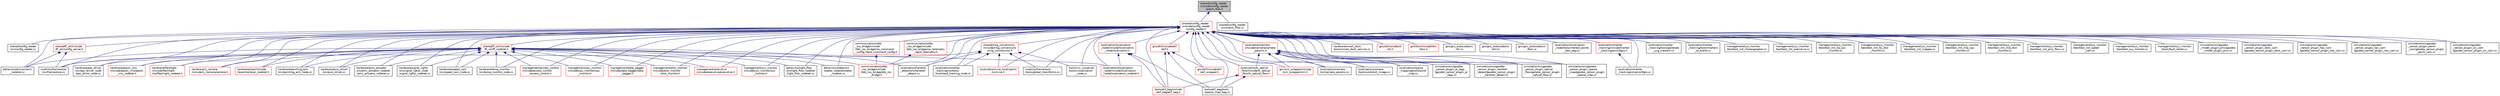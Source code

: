 digraph "shared/config_reader/include/config_reader/watch_files.h"
{
 // LATEX_PDF_SIZE
  edge [fontname="Helvetica",fontsize="10",labelfontname="Helvetica",labelfontsize="10"];
  node [fontname="Helvetica",fontsize="10",shape=record];
  Node1 [label="shared/config_reader\l/include/config_reader\l/watch_files.h",height=0.2,width=0.4,color="black", fillcolor="grey75", style="filled", fontcolor="black",tooltip=" "];
  Node1 -> Node2 [dir="back",color="midnightblue",fontsize="10",style="solid",fontname="Helvetica"];
  Node2 [label="shared/config_reader\l/include/config_reader\l/config_reader.h",height=0.2,width=0.4,color="red", fillcolor="white", style="filled",URL="$config__reader_8h.html",tooltip=" "];
  Node2 -> Node3 [dir="back",color="midnightblue",fontsize="10",style="solid",fontname="Helvetica"];
  Node3 [label="shared/config_reader\l/src/config_reader.cc",height=0.2,width=0.4,color="black", fillcolor="white", style="filled",URL="$config__reader_8cc.html",tooltip=" "];
  Node2 -> Node4 [dir="back",color="midnightblue",fontsize="10",style="solid",fontname="Helvetica"];
  Node4 [label="shared/ff_util/include\l/ff_util/config_server.h",height=0.2,width=0.4,color="red", fillcolor="white", style="filled",URL="$config__server_8h.html",tooltip=" "];
  Node4 -> Node13 [dir="back",color="midnightblue",fontsize="10",style="solid",fontname="Helvetica"];
  Node13 [label="mobility/framestore\l/src/framestore.cc",height=0.2,width=0.4,color="black", fillcolor="white", style="filled",URL="$framestore_8cc.html",tooltip=" "];
  Node4 -> Node19 [dir="back",color="midnightblue",fontsize="10",style="solid",fontname="Helvetica"];
  Node19 [label="behaviors/arm/src/arm\l_nodelet.cc",height=0.2,width=0.4,color="black", fillcolor="white", style="filled",URL="$arm__nodelet_8cc.html",tooltip=" "];
  Node2 -> Node22 [dir="back",color="midnightblue",fontsize="10",style="solid",fontname="Helvetica"];
  Node22 [label="shared/ff_util/include\l/ff_util/ff_nodelet.h",height=0.2,width=0.4,color="red", fillcolor="white", style="filled",URL="$ff__nodelet_8h.html",tooltip=" "];
  Node22 -> Node32 [dir="back",color="midnightblue",fontsize="10",style="solid",fontname="Helvetica"];
  Node32 [label="hardware/eps_driver\l/src/eps_driver_node\l/eps_driver_node.cc",height=0.2,width=0.4,color="black", fillcolor="white", style="filled",URL="$eps__driver__node_8cc.html",tooltip=" "];
  Node22 -> Node33 [dir="back",color="midnightblue",fontsize="10",style="solid",fontname="Helvetica"];
  Node33 [label="hardware/epson_imu\l/include/epson_imu/epson\l_imu_nodelet.h",height=0.2,width=0.4,color="red", fillcolor="white", style="filled",URL="$epson__imu__nodelet_8h.html",tooltip=" "];
  Node22 -> Node35 [dir="back",color="midnightblue",fontsize="10",style="solid",fontname="Helvetica"];
  Node35 [label="hardware/flashlight\l/include/flashlight\l/ros/flashlight_nodelet.h",height=0.2,width=0.4,color="red", fillcolor="white", style="filled",URL="$flashlight__nodelet_8h.html",tooltip=" "];
  Node22 -> Node37 [dir="back",color="midnightblue",fontsize="10",style="solid",fontname="Helvetica"];
  Node37 [label="hardware/is_camera\l/include/is_camera/camera.h",height=0.2,width=0.4,color="red", fillcolor="white", style="filled",URL="$camera_8h.html",tooltip=" "];
  Node22 -> Node39 [dir="back",color="midnightblue",fontsize="10",style="solid",fontname="Helvetica"];
  Node39 [label="hardware/laser/include\l/laser/ros/laser_nodelet.h",height=0.2,width=0.4,color="red", fillcolor="white", style="filled",URL="$laser__nodelet_8h.html",tooltip=" "];
  Node22 -> Node41 [dir="back",color="midnightblue",fontsize="10",style="solid",fontname="Helvetica"];
  Node41 [label="hardware/perching_arm\l/src/perching_arm_node.cc",height=0.2,width=0.4,color="black", fillcolor="white", style="filled",URL="$perching__arm__node_8cc.html",tooltip=" "];
  Node22 -> Node42 [dir="back",color="midnightblue",fontsize="10",style="solid",fontname="Helvetica"];
  Node42 [label="hardware/pico_driver\l/src/pico_driver.cc",height=0.2,width=0.4,color="black", fillcolor="white", style="filled",URL="$pico__driver_8cc.html",tooltip=" "];
  Node22 -> Node43 [dir="back",color="midnightblue",fontsize="10",style="solid",fontname="Helvetica"];
  Node43 [label="hardware/pmc_actuator\l/src/pmc_actuator_nodelet\l/pmc_actuator_nodelet.cc",height=0.2,width=0.4,color="black", fillcolor="white", style="filled",URL="$pmc__actuator__nodelet_8cc.html",tooltip=" "];
  Node22 -> Node44 [dir="back",color="midnightblue",fontsize="10",style="solid",fontname="Helvetica"];
  Node44 [label="hardware/signal_lights\l/src/signal_lights_node\l/signal_lights_nodelet.cc",height=0.2,width=0.4,color="black", fillcolor="white", style="filled",URL="$signal__lights__nodelet_8cc.html",tooltip=" "];
  Node22 -> Node45 [dir="back",color="midnightblue",fontsize="10",style="solid",fontname="Helvetica"];
  Node45 [label="hardware/speed_cam\l/src/speed_cam_node.cc",height=0.2,width=0.4,color="black", fillcolor="white", style="filled",URL="$speed__cam__node_8cc.html",tooltip=" "];
  Node22 -> Node46 [dir="back",color="midnightblue",fontsize="10",style="solid",fontname="Helvetica"];
  Node46 [label="hardware/temp_monitor\l/src/temp_monitor_node.cc",height=0.2,width=0.4,color="black", fillcolor="white", style="filled",URL="$temp__monitor__node_8cc.html",tooltip=" "];
  Node22 -> Node54 [dir="back",color="midnightblue",fontsize="10",style="solid",fontname="Helvetica"];
  Node54 [label="communications/dds\l_ros_bridge/include\l/dds_ros_bridge/dds_ros\l_bridge.h",height=0.2,width=0.4,color="red", fillcolor="white", style="filled",URL="$dds__ros__bridge_8h.html",tooltip=" "];
  Node22 -> Node56 [dir="back",color="midnightblue",fontsize="10",style="solid",fontname="Helvetica"];
  Node56 [label="localization/handrail\l_detect/src/handrail\l_detect.cc",height=0.2,width=0.4,color="black", fillcolor="white", style="filled",URL="$handrail__detect_8cc.html",tooltip=" "];
  Node22 -> Node59 [dir="back",color="midnightblue",fontsize="10",style="solid",fontname="Helvetica"];
  Node59 [label="localization/localization\l_node/include/localization\l_node/localization_nodelet.h",height=0.2,width=0.4,color="red", fillcolor="white", style="filled",URL="$localization__nodelet_8h.html",tooltip=" "];
  Node22 -> Node13 [dir="back",color="midnightblue",fontsize="10",style="solid",fontname="Helvetica"];
  Node22 -> Node66 [dir="back",color="midnightblue",fontsize="10",style="solid",fontname="Helvetica"];
  Node66 [label="management/access_control\l/include/access_control\l/access_control.h",height=0.2,width=0.4,color="red", fillcolor="white", style="filled",URL="$access__control_8h.html",tooltip=" "];
  Node22 -> Node68 [dir="back",color="midnightblue",fontsize="10",style="solid",fontname="Helvetica"];
  Node68 [label="management/cpu_monitor\l/include/cpu_monitor/cpu\l_monitor.h",height=0.2,width=0.4,color="red", fillcolor="white", style="filled",URL="$cpu__monitor_8h.html",tooltip=" "];
  Node22 -> Node70 [dir="back",color="midnightblue",fontsize="10",style="solid",fontname="Helvetica"];
  Node70 [label="management/data_bagger\l/include/data_bagger/data\l_bagger.h",height=0.2,width=0.4,color="red", fillcolor="white", style="filled",URL="$data__bagger_8h.html",tooltip=" "];
  Node22 -> Node72 [dir="back",color="midnightblue",fontsize="10",style="solid",fontname="Helvetica"];
  Node72 [label="management/disk_monitor\l/include/disk_monitor\l/disk_monitor.h",height=0.2,width=0.4,color="red", fillcolor="white", style="filled",URL="$disk__monitor_8h.html",tooltip=" "];
  Node22 -> Node74 [dir="back",color="midnightblue",fontsize="10",style="solid",fontname="Helvetica"];
  Node74 [label="management/executive\l/include/executive/executive.h",height=0.2,width=0.4,color="red", fillcolor="white", style="filled",URL="$executive_8h.html",tooltip=" "];
  Node22 -> Node92 [dir="back",color="midnightblue",fontsize="10",style="solid",fontname="Helvetica"];
  Node92 [label="management/sys_monitor\l/include/sys_monitor/sys\l_monitor.h",height=0.2,width=0.4,color="red", fillcolor="white", style="filled",URL="$sys__monitor_8h.html",tooltip=" "];
  Node22 -> Node19 [dir="back",color="midnightblue",fontsize="10",style="solid",fontname="Helvetica"];
  Node22 -> Node94 [dir="back",color="midnightblue",fontsize="10",style="solid",fontname="Helvetica"];
  Node94 [label="behaviors/light_flow\l/src/light_flow_nodelet\l/light_flow_nodelet.cc",height=0.2,width=0.4,color="black", fillcolor="white", style="filled",URL="$light__flow__nodelet_8cc.html",tooltip=" "];
  Node22 -> Node95 [dir="back",color="midnightblue",fontsize="10",style="solid",fontname="Helvetica"];
  Node95 [label="behaviors/states/src\l/states_nodelet/states\l_nodelet.cc",height=0.2,width=0.4,color="black", fillcolor="white", style="filled",URL="$states__nodelet_8cc.html",tooltip=" "];
  Node2 -> Node125 [dir="back",color="midnightblue",fontsize="10",style="solid",fontname="Helvetica"];
  Node125 [label="shared/msg_conversions\l/include/msg_conversions\l/msg_conversions.h",height=0.2,width=0.4,color="red", fillcolor="white", style="filled",URL="$msg__conversions_8h.html",tooltip=" "];
  Node125 -> Node56 [dir="back",color="midnightblue",fontsize="10",style="solid",fontname="Helvetica"];
  Node125 -> Node135 [dir="back",color="midnightblue",fontsize="10",style="solid",fontname="Helvetica"];
  Node135 [label="localization/marker\l_tracking/ros/tools\l/overhead_tracking_node.cc",height=0.2,width=0.4,color="black", fillcolor="white", style="filled",URL="$overhead__tracking__node_8cc.html",tooltip=" "];
  Node125 -> Node136 [dir="back",color="midnightblue",fontsize="10",style="solid",fontname="Helvetica"];
  Node136 [label="localization/vive_localization\l/src/vive.h",height=0.2,width=0.4,color="red", fillcolor="white", style="filled",URL="$localization_2vive__localization_2src_2vive_8h.html",tooltip=" "];
  Node125 -> Node13 [dir="back",color="midnightblue",fontsize="10",style="solid",fontname="Helvetica"];
  Node125 -> Node141 [dir="back",color="midnightblue",fontsize="10",style="solid",fontname="Helvetica"];
  Node141 [label="mobility/framestore\l/tools/global_transforms.cc",height=0.2,width=0.4,color="black", fillcolor="white", style="filled",URL="$global__transforms_8cc.html",tooltip=" "];
  Node125 -> Node152 [dir="back",color="midnightblue",fontsize="10",style="solid",fontname="Helvetica"];
  Node152 [label="tools/rviz_visualizer\l/tools/visualization\l_node.cc",height=0.2,width=0.4,color="black", fillcolor="white", style="filled",URL="$visualization__node_8cc.html",tooltip=" "];
  Node2 -> Node32 [dir="back",color="midnightblue",fontsize="10",style="solid",fontname="Helvetica"];
  Node2 -> Node33 [dir="back",color="midnightblue",fontsize="10",style="solid",fontname="Helvetica"];
  Node2 -> Node35 [dir="back",color="midnightblue",fontsize="10",style="solid",fontname="Helvetica"];
  Node2 -> Node37 [dir="back",color="midnightblue",fontsize="10",style="solid",fontname="Helvetica"];
  Node2 -> Node39 [dir="back",color="midnightblue",fontsize="10",style="solid",fontname="Helvetica"];
  Node2 -> Node41 [dir="back",color="midnightblue",fontsize="10",style="solid",fontname="Helvetica"];
  Node2 -> Node42 [dir="back",color="midnightblue",fontsize="10",style="solid",fontname="Helvetica"];
  Node2 -> Node43 [dir="back",color="midnightblue",fontsize="10",style="solid",fontname="Helvetica"];
  Node2 -> Node44 [dir="back",color="midnightblue",fontsize="10",style="solid",fontname="Helvetica"];
  Node2 -> Node153 [dir="back",color="midnightblue",fontsize="10",style="solid",fontname="Helvetica"];
  Node153 [label="hardware/smart_dock\l/tools/smart_dock_service.cc",height=0.2,width=0.4,color="black", fillcolor="white", style="filled",URL="$smart__dock__service_8cc.html",tooltip=" "];
  Node2 -> Node45 [dir="back",color="midnightblue",fontsize="10",style="solid",fontname="Helvetica"];
  Node2 -> Node46 [dir="back",color="midnightblue",fontsize="10",style="solid",fontname="Helvetica"];
  Node2 -> Node154 [dir="back",color="midnightblue",fontsize="10",style="solid",fontname="Helvetica"];
  Node154 [label="gnc/ctl/include/ctl\l/ctl.h",height=0.2,width=0.4,color="red", fillcolor="white", style="filled",URL="$ctl_2include_2ctl_2ctl_8h.html",tooltip=" "];
  Node2 -> Node155 [dir="back",color="midnightblue",fontsize="10",style="solid",fontname="Helvetica"];
  Node155 [label="gnc/ekf/include/ekf\l/ekf.h",height=0.2,width=0.4,color="red", fillcolor="white", style="filled",URL="$ekf_2include_2ekf_2ekf_8h.html",tooltip=" "];
  Node155 -> Node156 [dir="back",color="midnightblue",fontsize="10",style="solid",fontname="Helvetica"];
  Node156 [label="gnc/ekf/include/ekf\l/ekf_wrapper.h",height=0.2,width=0.4,color="red", fillcolor="white", style="filled",URL="$ekf__wrapper_8h.html",tooltip=" "];
  Node155 -> Node157 [dir="back",color="midnightblue",fontsize="10",style="solid",fontname="Helvetica"];
  Node157 [label="tools/ekf_bag/include\l/ekf_bag/ekf_bag.h",height=0.2,width=0.4,color="red", fillcolor="white", style="filled",URL="$ekf__bag_8h.html",tooltip=" "];
  Node155 -> Node164 [dir="back",color="midnightblue",fontsize="10",style="solid",fontname="Helvetica"];
  Node164 [label="tools/ekf_bag/tools\l/sparse_map_bag.cc",height=0.2,width=0.4,color="black", fillcolor="white", style="filled",URL="$sparse__map__bag_8cc.html",tooltip=" "];
  Node2 -> Node156 [dir="back",color="midnightblue",fontsize="10",style="solid",fontname="Helvetica"];
  Node2 -> Node165 [dir="back",color="midnightblue",fontsize="10",style="solid",fontname="Helvetica"];
  Node165 [label="gnc/fam/include/fam\l/fam.h",height=0.2,width=0.4,color="red", fillcolor="white", style="filled",URL="$fam_2include_2fam_2fam_8h.html",tooltip=" "];
  Node2 -> Node166 [dir="back",color="midnightblue",fontsize="10",style="solid",fontname="Helvetica"];
  Node166 [label="gnc/gnc_autocode/src\l/ctl.cc",height=0.2,width=0.4,color="black", fillcolor="white", style="filled",URL="$gnc__autocode_2src_2ctl_8cc.html",tooltip=" "];
  Node2 -> Node167 [dir="back",color="midnightblue",fontsize="10",style="solid",fontname="Helvetica"];
  Node167 [label="gnc/gnc_autocode/src\l/ekf.cc",height=0.2,width=0.4,color="black", fillcolor="white", style="filled",URL="$gnc__autocode_2src_2ekf_8cc.html",tooltip=" "];
  Node2 -> Node168 [dir="back",color="midnightblue",fontsize="10",style="solid",fontname="Helvetica"];
  Node168 [label="gnc/gnc_autocode/src\l/fam.cc",height=0.2,width=0.4,color="black", fillcolor="white", style="filled",URL="$gnc__autocode_2src_2fam_8cc.html",tooltip=" "];
  Node2 -> Node169 [dir="back",color="midnightblue",fontsize="10",style="solid",fontname="Helvetica"];
  Node169 [label="gnc/sim_wrapper/include\l/sim_wrapper/sim.h",height=0.2,width=0.4,color="red", fillcolor="white", style="filled",URL="$sim__wrapper_2include_2sim__wrapper_2sim_8h.html",tooltip=" "];
  Node2 -> Node54 [dir="back",color="midnightblue",fontsize="10",style="solid",fontname="Helvetica"];
  Node2 -> Node171 [dir="back",color="midnightblue",fontsize="10",style="solid",fontname="Helvetica"];
  Node171 [label="communications/dds\l_ros_bridge/include\l/dds_ros_bridge/ros_command\l_config_rapid_command_config.h",height=0.2,width=0.4,color="red", fillcolor="white", style="filled",URL="$ros__command__config__rapid__command__config_8h.html",tooltip=" "];
  Node171 -> Node54 [dir="back",color="midnightblue",fontsize="10",style="solid",fontname="Helvetica"];
  Node2 -> Node173 [dir="back",color="midnightblue",fontsize="10",style="solid",fontname="Helvetica"];
  Node173 [label="communications/dds\l_ros_bridge/include\l/dds_ros_bridge/ros_telemetry\l_rapid_telemetry.h",height=0.2,width=0.4,color="red", fillcolor="white", style="filled",URL="$ros__telemetry__rapid__telemetry_8h.html",tooltip=" "];
  Node173 -> Node54 [dir="back",color="midnightblue",fontsize="10",style="solid",fontname="Helvetica"];
  Node2 -> Node175 [dir="back",color="midnightblue",fontsize="10",style="solid",fontname="Helvetica"];
  Node175 [label="localization/camera\l/include/camera/camera\l_params.h",height=0.2,width=0.4,color="red", fillcolor="white", style="filled",URL="$camera__params_8h.html",tooltip=" "];
  Node175 -> Node169 [dir="back",color="midnightblue",fontsize="10",style="solid",fontname="Helvetica"];
  Node175 -> Node206 [dir="back",color="midnightblue",fontsize="10",style="solid",fontname="Helvetica"];
  Node206 [label="localization/camera\l/src/camera_params.cc",height=0.2,width=0.4,color="black", fillcolor="white", style="filled",URL="$camera__params_8cc.html",tooltip=" "];
  Node175 -> Node208 [dir="back",color="midnightblue",fontsize="10",style="solid",fontname="Helvetica"];
  Node208 [label="localization/camera\l/tools/undistort_image.cc",height=0.2,width=0.4,color="black", fillcolor="white", style="filled",URL="$undistort__image_8cc.html",tooltip=" "];
  Node175 -> Node209 [dir="back",color="midnightblue",fontsize="10",style="solid",fontname="Helvetica"];
  Node209 [label="localization/lk_optical\l_flow/include/lk_optical\l_flow/lk_optical_flow.h",height=0.2,width=0.4,color="red", fillcolor="white", style="filled",URL="$lk__optical__flow_8h.html",tooltip=" "];
  Node209 -> Node157 [dir="back",color="midnightblue",fontsize="10",style="solid",fontname="Helvetica"];
  Node209 -> Node164 [dir="back",color="midnightblue",fontsize="10",style="solid",fontname="Helvetica"];
  Node175 -> Node187 [dir="back",color="midnightblue",fontsize="10",style="solid",fontname="Helvetica"];
  Node187 [label="localization/sparse\l_mapping/tools/build\l_map.cc",height=0.2,width=0.4,color="black", fillcolor="white", style="filled",URL="$build__map_8cc.html",tooltip=" "];
  Node175 -> Node113 [dir="back",color="midnightblue",fontsize="10",style="solid",fontname="Helvetica"];
  Node113 [label="simulation/src/gazebo\l_sensor_plugin_ar_tags\l/gazebo_sensor_plugin_ar\l_tags.cc",height=0.2,width=0.4,color="black", fillcolor="white", style="filled",URL="$gazebo__sensor__plugin__ar__tags_8cc.html",tooltip=" "];
  Node175 -> Node115 [dir="back",color="midnightblue",fontsize="10",style="solid",fontname="Helvetica"];
  Node115 [label="simulation/src/gazebo\l_sensor_plugin_handrail\l_detect/gazebo_sensor_plugin\l_handrail_detect.cc",height=0.2,width=0.4,color="black", fillcolor="white", style="filled",URL="$gazebo__sensor__plugin__handrail__detect_8cc.html",tooltip=" "];
  Node175 -> Node119 [dir="back",color="midnightblue",fontsize="10",style="solid",fontname="Helvetica"];
  Node119 [label="simulation/src/gazebo\l_sensor_plugin_optical\l_flow/gazebo_sensor_plugin\l_optical_flow.cc",height=0.2,width=0.4,color="black", fillcolor="white", style="filled",URL="$gazebo__sensor__plugin__optical__flow_8cc.html",tooltip=" "];
  Node175 -> Node122 [dir="back",color="midnightblue",fontsize="10",style="solid",fontname="Helvetica"];
  Node122 [label="simulation/src/gazebo\l_sensor_plugin_sparse\l_map/gazebo_sensor_plugin\l_sparse_map.cc",height=0.2,width=0.4,color="black", fillcolor="white", style="filled",URL="$gazebo__sensor__plugin__sparse__map_8cc.html",tooltip=" "];
  Node2 -> Node206 [dir="back",color="midnightblue",fontsize="10",style="solid",fontname="Helvetica"];
  Node2 -> Node208 [dir="back",color="midnightblue",fontsize="10",style="solid",fontname="Helvetica"];
  Node2 -> Node56 [dir="back",color="midnightblue",fontsize="10",style="solid",fontname="Helvetica"];
  Node2 -> Node209 [dir="back",color="midnightblue",fontsize="10",style="solid",fontname="Helvetica"];
  Node2 -> Node180 [dir="back",color="midnightblue",fontsize="10",style="solid",fontname="Helvetica"];
  Node180 [label="localization/localization\l_node/include/localization\l_node/localization.h",height=0.2,width=0.4,color="red", fillcolor="white", style="filled",URL="$localization_8h.html",tooltip=" "];
  Node180 -> Node59 [dir="back",color="midnightblue",fontsize="10",style="solid",fontname="Helvetica"];
  Node180 -> Node157 [dir="back",color="midnightblue",fontsize="10",style="solid",fontname="Helvetica"];
  Node180 -> Node164 [dir="back",color="midnightblue",fontsize="10",style="solid",fontname="Helvetica"];
  Node2 -> Node59 [dir="back",color="midnightblue",fontsize="10",style="solid",fontname="Helvetica"];
  Node2 -> Node221 [dir="back",color="midnightblue",fontsize="10",style="solid",fontname="Helvetica"];
  Node221 [label="localization/localization\l_node/tools/interest_points\l_test_bag.cc",height=0.2,width=0.4,color="black", fillcolor="white", style="filled",URL="$interest__points__test__bag_8cc.html",tooltip=" "];
  Node2 -> Node222 [dir="back",color="midnightblue",fontsize="10",style="solid",fontname="Helvetica"];
  Node222 [label="localization/marker\l_tracking/include/marker\l_tracking/arconfigio.h",height=0.2,width=0.4,color="red", fillcolor="white", style="filled",URL="$arconfigio_8h.html",tooltip=" "];
  Node222 -> Node223 [dir="back",color="midnightblue",fontsize="10",style="solid",fontname="Helvetica"];
  Node223 [label="localization/marker\l_tracking/src/arconfigio.cc",height=0.2,width=0.4,color="black", fillcolor="white", style="filled",URL="$arconfigio_8cc.html",tooltip=" "];
  Node2 -> Node135 [dir="back",color="midnightblue",fontsize="10",style="solid",fontname="Helvetica"];
  Node2 -> Node223 [dir="back",color="midnightblue",fontsize="10",style="solid",fontname="Helvetica"];
  Node2 -> Node226 [dir="back",color="midnightblue",fontsize="10",style="solid",fontname="Helvetica"];
  Node226 [label="localization/marker\l_tracking/tools/generate\l_svg_markers.cc",height=0.2,width=0.4,color="black", fillcolor="white", style="filled",URL="$generate__svg__markers_8cc.html",tooltip=" "];
  Node2 -> Node227 [dir="back",color="midnightblue",fontsize="10",style="solid",fontname="Helvetica"];
  Node227 [label="localization/marker\l_tracking/tools/markers\l_to_Kalibr.cc",height=0.2,width=0.4,color="black", fillcolor="white", style="filled",URL="$markers__to__Kalibr_8cc.html",tooltip=" "];
  Node2 -> Node187 [dir="back",color="midnightblue",fontsize="10",style="solid",fontname="Helvetica"];
  Node2 -> Node136 [dir="back",color="midnightblue",fontsize="10",style="solid",fontname="Helvetica"];
  Node2 -> Node13 [dir="back",color="midnightblue",fontsize="10",style="solid",fontname="Helvetica"];
  Node2 -> Node141 [dir="back",color="midnightblue",fontsize="10",style="solid",fontname="Helvetica"];
  Node2 -> Node66 [dir="back",color="midnightblue",fontsize="10",style="solid",fontname="Helvetica"];
  Node2 -> Node68 [dir="back",color="midnightblue",fontsize="10",style="solid",fontname="Helvetica"];
  Node2 -> Node70 [dir="back",color="midnightblue",fontsize="10",style="solid",fontname="Helvetica"];
  Node2 -> Node72 [dir="back",color="midnightblue",fontsize="10",style="solid",fontname="Helvetica"];
  Node2 -> Node74 [dir="back",color="midnightblue",fontsize="10",style="solid",fontname="Helvetica"];
  Node2 -> Node92 [dir="back",color="midnightblue",fontsize="10",style="solid",fontname="Helvetica"];
  Node2 -> Node228 [dir="back",color="midnightblue",fontsize="10",style="solid",fontname="Helvetica"];
  Node228 [label="management/sys_monitor\l/test/test_init_choreographer.cc",height=0.2,width=0.4,color="black", fillcolor="white", style="filled",URL="$test__init__choreographer_8cc.html",tooltip=" "];
  Node2 -> Node229 [dir="back",color="midnightblue",fontsize="10",style="solid",fontname="Helvetica"];
  Node229 [label="management/sys_monitor\l/test/test_init_executive.cc",height=0.2,width=0.4,color="black", fillcolor="white", style="filled",URL="$test__init__executive_8cc.html",tooltip=" "];
  Node2 -> Node230 [dir="back",color="midnightblue",fontsize="10",style="solid",fontname="Helvetica"];
  Node230 [label="management/sys_monitor\l/test/test_init_llp_cpu\l_monitor.cc",height=0.2,width=0.4,color="black", fillcolor="white", style="filled",URL="$test__init__llp__cpu__monitor_8cc.html",tooltip=" "];
  Node2 -> Node231 [dir="back",color="midnightblue",fontsize="10",style="solid",fontname="Helvetica"];
  Node231 [label="management/sys_monitor\l/test/test_init_llp_disk\l_monitor.cc",height=0.2,width=0.4,color="black", fillcolor="white", style="filled",URL="$test__init__llp__disk__monitor_8cc.html",tooltip=" "];
  Node2 -> Node232 [dir="back",color="midnightblue",fontsize="10",style="solid",fontname="Helvetica"];
  Node232 [label="management/sys_monitor\l/test/test_init_mapper.cc",height=0.2,width=0.4,color="black", fillcolor="white", style="filled",URL="$test__init__mapper_8cc.html",tooltip=" "];
  Node2 -> Node233 [dir="back",color="midnightblue",fontsize="10",style="solid",fontname="Helvetica"];
  Node233 [label="management/sys_monitor\l/test/test_init_mlp_cpu\l_monitor.cc",height=0.2,width=0.4,color="black", fillcolor="white", style="filled",URL="$test__init__mlp__cpu__monitor_8cc.html",tooltip=" "];
  Node2 -> Node234 [dir="back",color="midnightblue",fontsize="10",style="solid",fontname="Helvetica"];
  Node234 [label="management/sys_monitor\l/test/test_init_mlp_disk\l_monitor.cc",height=0.2,width=0.4,color="black", fillcolor="white", style="filled",URL="$test__init__mlp__disk__monitor_8cc.html",tooltip=" "];
  Node2 -> Node235 [dir="back",color="midnightblue",fontsize="10",style="solid",fontname="Helvetica"];
  Node235 [label="management/sys_monitor\l/test/test_init_pico_flexx.cc",height=0.2,width=0.4,color="black", fillcolor="white", style="filled",URL="$test__init__pico__flexx_8cc.html",tooltip=" "];
  Node2 -> Node236 [dir="back",color="midnightblue",fontsize="10",style="solid",fontname="Helvetica"];
  Node236 [label="management/sys_monitor\l/test/test_init_speed\l_cam.cc",height=0.2,width=0.4,color="black", fillcolor="white", style="filled",URL="$test__init__speed__cam_8cc.html",tooltip=" "];
  Node2 -> Node237 [dir="back",color="midnightblue",fontsize="10",style="solid",fontname="Helvetica"];
  Node237 [label="management/sys_monitor\l/test/test_sys_monitor.cc",height=0.2,width=0.4,color="black", fillcolor="white", style="filled",URL="$test__sys__monitor_8cc.html",tooltip=" "];
  Node2 -> Node238 [dir="back",color="midnightblue",fontsize="10",style="solid",fontname="Helvetica"];
  Node238 [label="management/sys_monitor\l/tools/fault_tester.cc",height=0.2,width=0.4,color="black", fillcolor="white", style="filled",URL="$fault__tester_8cc.html",tooltip=" "];
  Node2 -> Node19 [dir="back",color="midnightblue",fontsize="10",style="solid",fontname="Helvetica"];
  Node2 -> Node94 [dir="back",color="midnightblue",fontsize="10",style="solid",fontname="Helvetica"];
  Node2 -> Node95 [dir="back",color="midnightblue",fontsize="10",style="solid",fontname="Helvetica"];
  Node2 -> Node109 [dir="back",color="midnightblue",fontsize="10",style="solid",fontname="Helvetica"];
  Node109 [label="simulation/src/gazebo\l_model_plugin_pmc/gazebo\l_model_plugin_pmc.cc",height=0.2,width=0.4,color="black", fillcolor="white", style="filled",URL="$gazebo__model__plugin__pmc_8cc.html",tooltip=" "];
  Node2 -> Node113 [dir="back",color="midnightblue",fontsize="10",style="solid",fontname="Helvetica"];
  Node2 -> Node114 [dir="back",color="midnightblue",fontsize="10",style="solid",fontname="Helvetica"];
  Node114 [label="simulation/src/gazebo\l_sensor_plugin_dock_cam\l/gazebo_sensor_plugin_dock_cam.cc",height=0.2,width=0.4,color="black", fillcolor="white", style="filled",URL="$gazebo__sensor__plugin__dock__cam_8cc.html",tooltip=" "];
  Node2 -> Node115 [dir="back",color="midnightblue",fontsize="10",style="solid",fontname="Helvetica"];
  Node2 -> Node116 [dir="back",color="midnightblue",fontsize="10",style="solid",fontname="Helvetica"];
  Node116 [label="simulation/src/gazebo\l_sensor_plugin_haz_cam\l/gazebo_sensor_plugin_haz_cam.cc",height=0.2,width=0.4,color="black", fillcolor="white", style="filled",URL="$gazebo__sensor__plugin__haz__cam_8cc.html",tooltip=" "];
  Node2 -> Node118 [dir="back",color="midnightblue",fontsize="10",style="solid",fontname="Helvetica"];
  Node118 [label="simulation/src/gazebo\l_sensor_plugin_nav_cam\l/gazebo_sensor_plugin_nav_cam.cc",height=0.2,width=0.4,color="black", fillcolor="white", style="filled",URL="$gazebo__sensor__plugin__nav__cam_8cc.html",tooltip=" "];
  Node2 -> Node119 [dir="back",color="midnightblue",fontsize="10",style="solid",fontname="Helvetica"];
  Node2 -> Node120 [dir="back",color="midnightblue",fontsize="10",style="solid",fontname="Helvetica"];
  Node120 [label="simulation/src/gazebo\l_sensor_plugin_perch\l_cam/gazebo_sensor_plugin\l_perch_cam.cc",height=0.2,width=0.4,color="black", fillcolor="white", style="filled",URL="$gazebo__sensor__plugin__perch__cam_8cc.html",tooltip=" "];
  Node2 -> Node121 [dir="back",color="midnightblue",fontsize="10",style="solid",fontname="Helvetica"];
  Node121 [label="simulation/src/gazebo\l_sensor_plugin_sci_cam\l/gazebo_sensor_plugin_sci_cam.cc",height=0.2,width=0.4,color="black", fillcolor="white", style="filled",URL="$gazebo__sensor__plugin__sci__cam_8cc.html",tooltip=" "];
  Node2 -> Node122 [dir="back",color="midnightblue",fontsize="10",style="solid",fontname="Helvetica"];
  Node2 -> Node157 [dir="back",color="midnightblue",fontsize="10",style="solid",fontname="Helvetica"];
  Node2 -> Node164 [dir="back",color="midnightblue",fontsize="10",style="solid",fontname="Helvetica"];
  Node2 -> Node152 [dir="back",color="midnightblue",fontsize="10",style="solid",fontname="Helvetica"];
  Node1 -> Node246 [dir="back",color="midnightblue",fontsize="10",style="solid",fontname="Helvetica"];
  Node246 [label="shared/config_reader\l/src/watch_files.cc",height=0.2,width=0.4,color="black", fillcolor="white", style="filled",URL="$watch__files_8cc.html",tooltip=" "];
}
